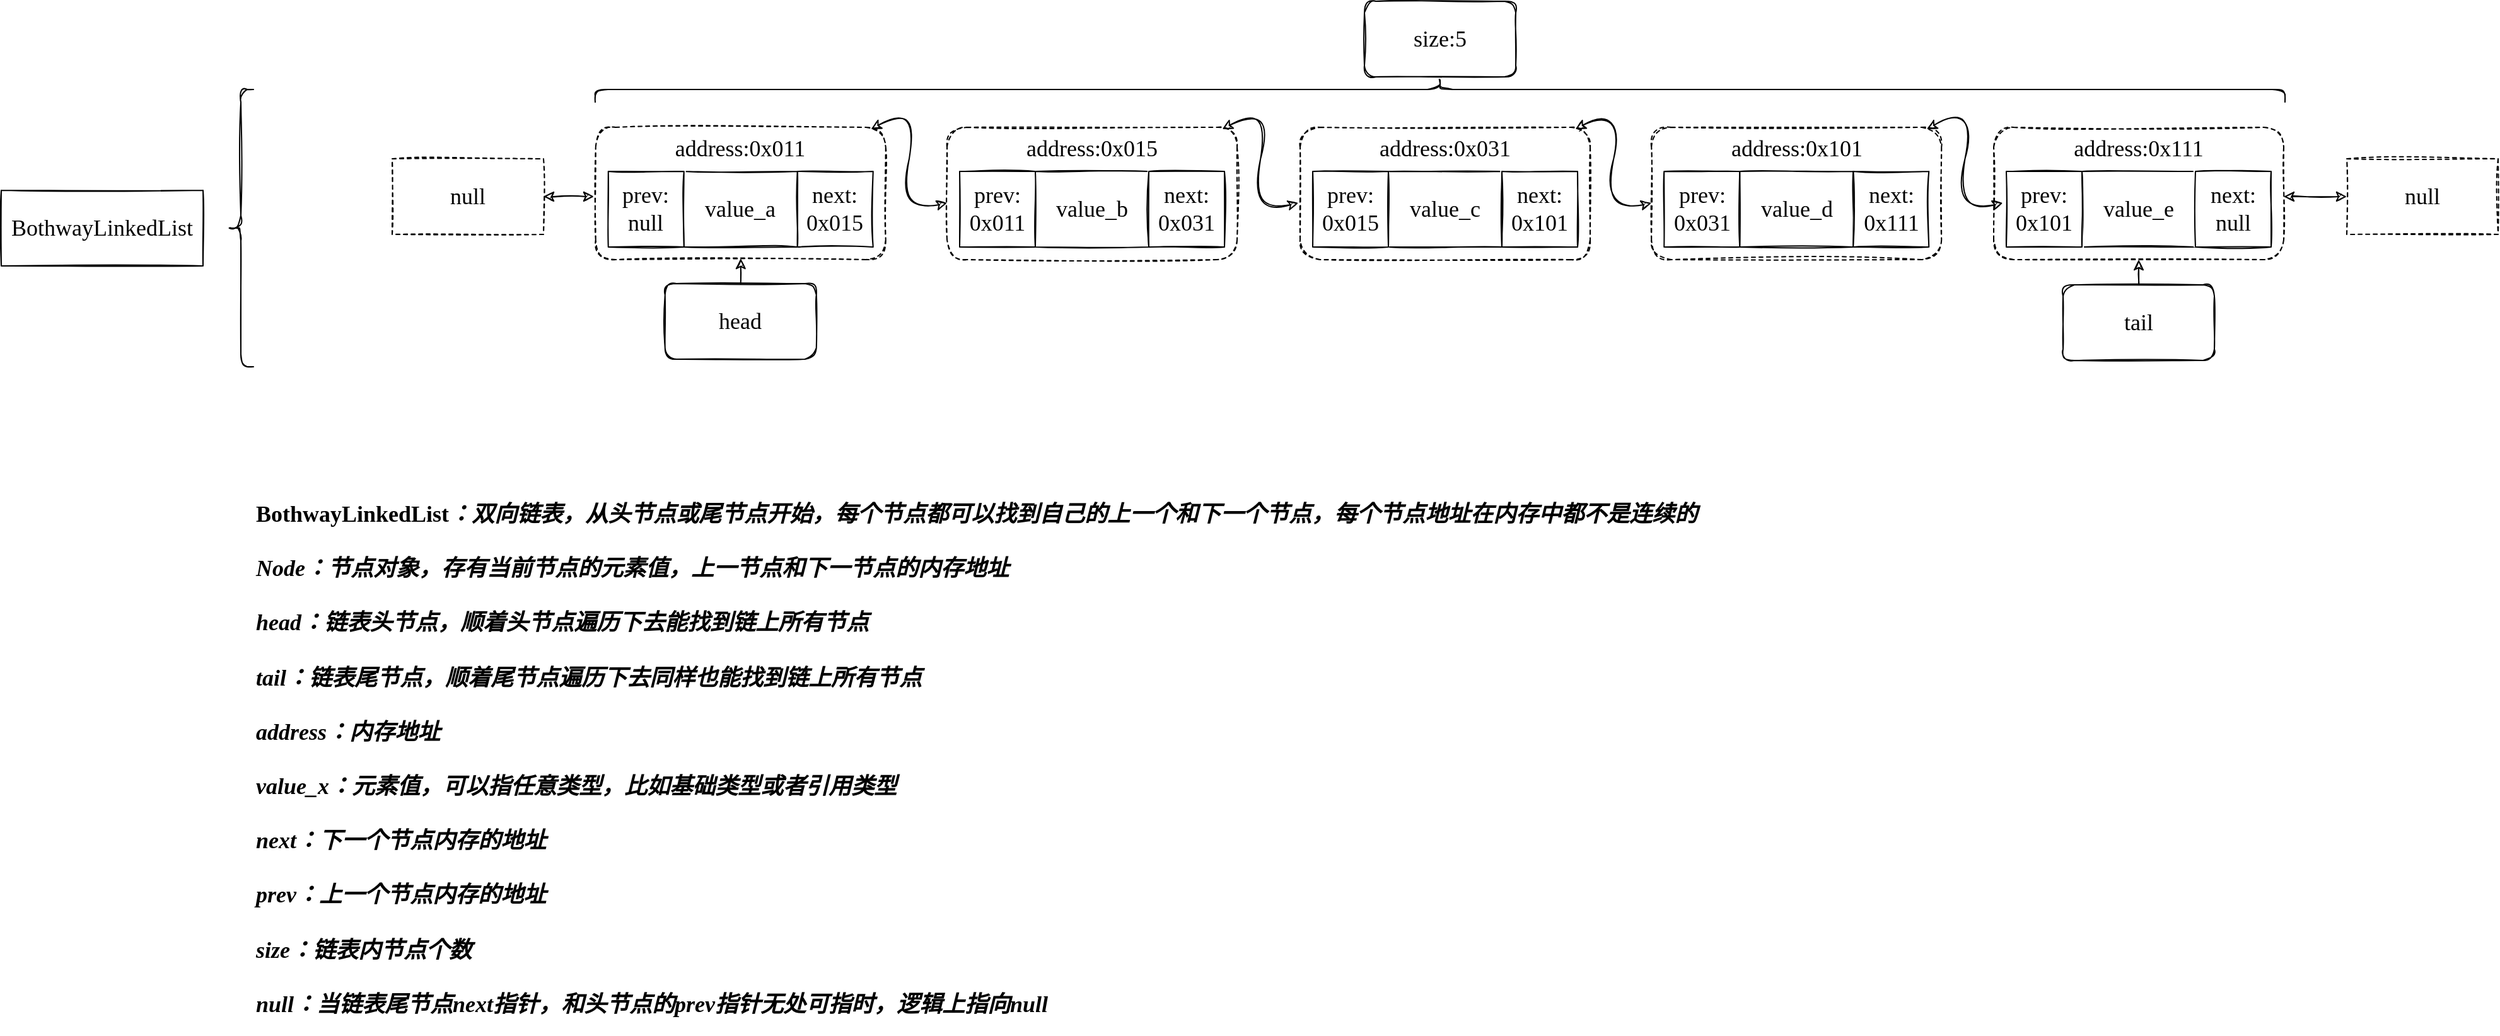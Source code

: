 <mxfile version="20.3.0" type="device"><diagram id="iPEmuyCMOE2ZGf3pav00" name="第 1 页"><mxGraphModel dx="2944" dy="951" grid="1" gridSize="10" guides="1" tooltips="1" connect="1" arrows="1" fold="1" page="1" pageScale="1" pageWidth="1169" pageHeight="827" math="0" shadow="0"><root><mxCell id="0"/><mxCell id="1" parent="0"/><mxCell id="y1LGToJQ6_Kv14wqvmh3-106" value="address:0x111" style="rounded=1;whiteSpace=wrap;html=1;dashed=1;sketch=1;fontSize=18;fillColor=none;verticalAlign=top;fontFamily=Comic Sans MS;" vertex="1" parent="1"><mxGeometry x="1570" y="230" width="230" height="105" as="geometry"/></mxCell><mxCell id="y1LGToJQ6_Kv14wqvmh3-100" value="address:0x101" style="rounded=1;whiteSpace=wrap;html=1;dashed=1;sketch=1;fontSize=18;fillColor=none;verticalAlign=top;fontFamily=Comic Sans MS;" vertex="1" parent="1"><mxGeometry x="1298.62" y="230" width="230" height="105" as="geometry"/></mxCell><mxCell id="y1LGToJQ6_Kv14wqvmh3-96" value="address:0x031" style="rounded=1;whiteSpace=wrap;html=1;dashed=1;sketch=1;fontSize=18;fillColor=none;verticalAlign=top;fontFamily=Comic Sans MS;" vertex="1" parent="1"><mxGeometry x="1020" y="230" width="230" height="105" as="geometry"/></mxCell><mxCell id="y1LGToJQ6_Kv14wqvmh3-91" value="address:0x015" style="rounded=1;whiteSpace=wrap;html=1;dashed=1;sketch=1;fontSize=18;fillColor=none;verticalAlign=top;fontFamily=Comic Sans MS;" vertex="1" parent="1"><mxGeometry x="740" y="230" width="230" height="105" as="geometry"/></mxCell><mxCell id="y1LGToJQ6_Kv14wqvmh3-74" value="address:0x011" style="rounded=1;whiteSpace=wrap;html=1;dashed=1;sketch=1;fontSize=18;fillColor=none;verticalAlign=top;fontFamily=Comic Sans MS;" vertex="1" parent="1"><mxGeometry x="461.38" y="230" width="230" height="105" as="geometry"/></mxCell><mxCell id="y1LGToJQ6_Kv14wqvmh3-19" value="null" style="rounded=0;whiteSpace=wrap;html=1;sketch=1;fontSize=18;dashed=1;fontFamily=Comic Sans MS;" vertex="1" parent="1"><mxGeometry x="1850" y="255" width="120" height="60" as="geometry"/></mxCell><mxCell id="y1LGToJQ6_Kv14wqvmh3-20" value="head" style="rounded=1;whiteSpace=wrap;html=1;sketch=1;fontSize=18;fontFamily=Comic Sans MS;" vertex="1" parent="1"><mxGeometry x="516.38" y="354" width="120" height="60" as="geometry"/></mxCell><mxCell id="y1LGToJQ6_Kv14wqvmh3-27" value="" style="endArrow=classic;html=1;rounded=0;sketch=1;fontFamily=Comic Sans MS;" edge="1" parent="1" source="y1LGToJQ6_Kv14wqvmh3-20"><mxGeometry width="50" height="50" relative="1" as="geometry"><mxPoint x="1041.38" y="464" as="sourcePoint"/><mxPoint x="576.38" y="334.0" as="targetPoint"/></mxGeometry></mxCell><mxCell id="y1LGToJQ6_Kv14wqvmh3-28" value="" style="shape=curlyBracket;whiteSpace=wrap;html=1;rounded=1;flipH=1;rotation=-90;sketch=1;" vertex="1" parent="1"><mxGeometry x="1121" y="-470" width="20" height="1340" as="geometry"/></mxCell><mxCell id="y1LGToJQ6_Kv14wqvmh3-29" value="size:5" style="rounded=1;whiteSpace=wrap;html=1;fontSize=18;fontFamily=Comic Sans MS;sketch=1;" vertex="1" parent="1"><mxGeometry x="1071" y="130" width="120" height="60" as="geometry"/></mxCell><mxCell id="y1LGToJQ6_Kv14wqvmh3-32" value="&lt;span style=&quot;font-style: normal; text-align: center;&quot;&gt;BothwayLinkedList&lt;/span&gt;：双向链表，从头节点或尾节点开始，每个节点都可以找到自己的上一个和下一个节点，每个节点地址在内存中都不是连续的&lt;br&gt;&lt;br&gt;Node：节点对象，存有当前节点的元素值，上一节点和下一节点的内存地址&lt;br&gt;&lt;br&gt;head：链表头节点，顺着头节点遍历下去能找到链上所有节点&lt;br&gt;&lt;br&gt;tail：链表尾节点，顺着尾节点遍历下去同样也能找到链上所有节点&lt;br&gt;&lt;br&gt;address：内存地址&lt;br&gt;&lt;br&gt;value_x：元素值，可以指任意类型，比如基础类型或者引用类型&lt;br&gt;&lt;br&gt;next：下一个节点内存的地址&lt;br&gt;&lt;br&gt;prev：上一个节点内存的地址&lt;br&gt;&lt;br&gt;size：链表内节点个数&lt;br&gt;&lt;br&gt;null：当链表尾节点next指针，和头节点的prev指针无处可指时，逻辑上指向null" style="rounded=0;sketch=1;fontFamily=Comic Sans MS;fontSize=18;align=left;verticalAlign=top;labelBackgroundColor=none;fontColor=default;labelBorderColor=none;html=1;whiteSpace=wrap;fontStyle=3;fillColor=none;strokeColor=none;" vertex="1" parent="1"><mxGeometry x="190" y="520" width="1160" height="430" as="geometry"/></mxCell><mxCell id="y1LGToJQ6_Kv14wqvmh3-33" value="" style="shape=curlyBracket;whiteSpace=wrap;html=1;rounded=1;sketch=1;fontFamily=Comic Sans MS;fontSize=18;" vertex="1" parent="1"><mxGeometry x="170" y="200" width="20" height="220" as="geometry"/></mxCell><mxCell id="y1LGToJQ6_Kv14wqvmh3-34" value="BothwayLinkedList" style="rounded=0;whiteSpace=wrap;html=1;sketch=1;fontFamily=Comic Sans MS;fontSize=18;" vertex="1" parent="1"><mxGeometry x="-10" y="280" width="160" height="60" as="geometry"/></mxCell><mxCell id="y1LGToJQ6_Kv14wqvmh3-72" value="value_a" style="rounded=0;whiteSpace=wrap;html=1;sketch=1;fontSize=18;fontFamily=Comic Sans MS;" vertex="1" parent="1"><mxGeometry x="531.38" y="265" width="90" height="60" as="geometry"/></mxCell><mxCell id="y1LGToJQ6_Kv14wqvmh3-73" value="next:&lt;br&gt;0x015" style="rounded=0;whiteSpace=wrap;html=1;sketch=1;fontSize=18;fontFamily=Comic Sans MS;" vertex="1" parent="1"><mxGeometry x="621.38" y="265" width="60" height="60" as="geometry"/></mxCell><mxCell id="y1LGToJQ6_Kv14wqvmh3-75" value="prev:&lt;br&gt;null" style="rounded=0;whiteSpace=wrap;html=1;sketch=1;fontSize=18;fontFamily=Comic Sans MS;" vertex="1" parent="1"><mxGeometry x="471.38" y="265" width="60" height="60" as="geometry"/></mxCell><mxCell id="y1LGToJQ6_Kv14wqvmh3-78" value="" style="endArrow=classic;startArrow=classic;html=1;curved=1;entryX=0.949;entryY=0.014;entryDx=0;entryDy=0;entryPerimeter=0;sketch=1;" edge="1" parent="1" target="y1LGToJQ6_Kv14wqvmh3-74"><mxGeometry width="50" height="50" relative="1" as="geometry"><mxPoint x="740" y="290" as="sourcePoint"/><mxPoint x="700" y="280" as="targetPoint"/><Array as="points"><mxPoint x="700" y="300"/><mxPoint x="720" y="210"/></Array></mxGeometry></mxCell><mxCell id="y1LGToJQ6_Kv14wqvmh3-89" value="value_b" style="rounded=0;whiteSpace=wrap;html=1;sketch=1;fontSize=18;fontFamily=Comic Sans MS;" vertex="1" parent="1"><mxGeometry x="810" y="265" width="90" height="60" as="geometry"/></mxCell><mxCell id="y1LGToJQ6_Kv14wqvmh3-90" value="next:&lt;br&gt;0x031" style="rounded=0;whiteSpace=wrap;html=1;sketch=1;fontSize=18;fontFamily=Comic Sans MS;" vertex="1" parent="1"><mxGeometry x="900" y="265" width="60" height="60" as="geometry"/></mxCell><mxCell id="y1LGToJQ6_Kv14wqvmh3-92" value="prev:&lt;br&gt;0x011" style="rounded=0;whiteSpace=wrap;html=1;sketch=1;fontSize=18;fontFamily=Comic Sans MS;" vertex="1" parent="1"><mxGeometry x="750" y="265" width="60" height="60" as="geometry"/></mxCell><mxCell id="y1LGToJQ6_Kv14wqvmh3-93" value="" style="endArrow=classic;startArrow=classic;html=1;curved=1;entryX=0.949;entryY=0.014;entryDx=0;entryDy=0;entryPerimeter=0;sketch=1;" edge="1" target="y1LGToJQ6_Kv14wqvmh3-91" parent="1"><mxGeometry width="50" height="50" relative="1" as="geometry"><mxPoint x="1018.62" y="290" as="sourcePoint"/><mxPoint x="978.62" y="280" as="targetPoint"/><Array as="points"><mxPoint x="978.62" y="300"/><mxPoint x="998.62" y="210"/></Array></mxGeometry></mxCell><mxCell id="y1LGToJQ6_Kv14wqvmh3-94" value="value_c" style="rounded=0;whiteSpace=wrap;html=1;sketch=1;fontSize=18;fontFamily=Comic Sans MS;" vertex="1" parent="1"><mxGeometry x="1090" y="265" width="90" height="60" as="geometry"/></mxCell><mxCell id="y1LGToJQ6_Kv14wqvmh3-95" value="next:&lt;br&gt;0x101" style="rounded=0;whiteSpace=wrap;html=1;sketch=1;fontSize=18;fontFamily=Comic Sans MS;" vertex="1" parent="1"><mxGeometry x="1180" y="265" width="60" height="60" as="geometry"/></mxCell><mxCell id="y1LGToJQ6_Kv14wqvmh3-97" value="prev:&lt;br&gt;0x015" style="rounded=0;whiteSpace=wrap;html=1;sketch=1;fontSize=18;fontFamily=Comic Sans MS;" vertex="1" parent="1"><mxGeometry x="1030" y="265" width="60" height="60" as="geometry"/></mxCell><mxCell id="y1LGToJQ6_Kv14wqvmh3-98" value="value_d" style="rounded=0;whiteSpace=wrap;html=1;sketch=1;fontSize=18;fontFamily=Comic Sans MS;" vertex="1" parent="1"><mxGeometry x="1368.62" y="265" width="90" height="60" as="geometry"/></mxCell><mxCell id="y1LGToJQ6_Kv14wqvmh3-99" value="next:&lt;br&gt;0x111" style="rounded=0;whiteSpace=wrap;html=1;sketch=1;fontSize=18;fontFamily=Comic Sans MS;" vertex="1" parent="1"><mxGeometry x="1458.62" y="265" width="60" height="60" as="geometry"/></mxCell><mxCell id="y1LGToJQ6_Kv14wqvmh3-101" value="prev:&lt;br&gt;0x031" style="rounded=0;whiteSpace=wrap;html=1;sketch=1;fontSize=18;fontFamily=Comic Sans MS;" vertex="1" parent="1"><mxGeometry x="1308.62" y="265" width="60" height="60" as="geometry"/></mxCell><mxCell id="y1LGToJQ6_Kv14wqvmh3-102" value="" style="endArrow=classic;startArrow=classic;html=1;curved=1;entryX=0.949;entryY=0.014;entryDx=0;entryDy=0;entryPerimeter=0;sketch=1;" edge="1" target="y1LGToJQ6_Kv14wqvmh3-96" parent="1"><mxGeometry width="50" height="50" relative="1" as="geometry"><mxPoint x="1298.62" y="290" as="sourcePoint"/><mxPoint x="1258.62" y="280" as="targetPoint"/><Array as="points"><mxPoint x="1258.62" y="300"/><mxPoint x="1278.62" y="210"/></Array></mxGeometry></mxCell><mxCell id="y1LGToJQ6_Kv14wqvmh3-103" value="" style="endArrow=classic;startArrow=classic;html=1;curved=1;entryX=0.949;entryY=0.014;entryDx=0;entryDy=0;entryPerimeter=0;sketch=1;" edge="1" target="y1LGToJQ6_Kv14wqvmh3-100" parent="1"><mxGeometry width="50" height="50" relative="1" as="geometry"><mxPoint x="1577.24" y="290" as="sourcePoint"/><mxPoint x="1537.24" y="280" as="targetPoint"/><Array as="points"><mxPoint x="1537.24" y="300"/><mxPoint x="1557.24" y="210"/></Array></mxGeometry></mxCell><mxCell id="y1LGToJQ6_Kv14wqvmh3-104" value="value_e" style="rounded=0;whiteSpace=wrap;html=1;sketch=1;fontSize=18;fontFamily=Comic Sans MS;" vertex="1" parent="1"><mxGeometry x="1640" y="265" width="90" height="60" as="geometry"/></mxCell><mxCell id="y1LGToJQ6_Kv14wqvmh3-105" value="next:&lt;br&gt;null" style="rounded=0;whiteSpace=wrap;html=1;sketch=1;fontSize=18;fontFamily=Comic Sans MS;" vertex="1" parent="1"><mxGeometry x="1730" y="265" width="60" height="60" as="geometry"/></mxCell><mxCell id="y1LGToJQ6_Kv14wqvmh3-107" value="prev:&lt;br&gt;0x101" style="rounded=0;whiteSpace=wrap;html=1;sketch=1;fontSize=18;fontFamily=Comic Sans MS;" vertex="1" parent="1"><mxGeometry x="1580" y="265" width="60" height="60" as="geometry"/></mxCell><mxCell id="y1LGToJQ6_Kv14wqvmh3-109" value="null" style="rounded=0;whiteSpace=wrap;html=1;sketch=1;fontSize=18;dashed=1;fontFamily=Comic Sans MS;" vertex="1" parent="1"><mxGeometry x="300" y="255" width="120" height="60" as="geometry"/></mxCell><mxCell id="y1LGToJQ6_Kv14wqvmh3-111" value="" style="endArrow=classic;startArrow=classic;html=1;curved=1;exitX=1;exitY=0.5;exitDx=0;exitDy=0;sketch=1;" edge="1" parent="1" source="y1LGToJQ6_Kv14wqvmh3-109"><mxGeometry width="50" height="50" relative="1" as="geometry"><mxPoint x="160" y="360" as="sourcePoint"/><mxPoint x="460" y="285" as="targetPoint"/></mxGeometry></mxCell><mxCell id="y1LGToJQ6_Kv14wqvmh3-112" value="" style="endArrow=classic;html=1;rounded=0;sketch=1;fontFamily=Comic Sans MS;" edge="1" source="y1LGToJQ6_Kv14wqvmh3-113" parent="1"><mxGeometry width="50" height="50" relative="1" as="geometry"><mxPoint x="2150" y="465" as="sourcePoint"/><mxPoint x="1685" y="335.0" as="targetPoint"/></mxGeometry></mxCell><mxCell id="y1LGToJQ6_Kv14wqvmh3-113" value="tail" style="rounded=1;whiteSpace=wrap;html=1;sketch=1;fontSize=18;fontFamily=Comic Sans MS;" vertex="1" parent="1"><mxGeometry x="1625" y="355" width="120" height="60" as="geometry"/></mxCell><mxCell id="y1LGToJQ6_Kv14wqvmh3-115" value="" style="endArrow=classic;startArrow=classic;html=1;sketch=1;curved=1;entryX=0;entryY=0.5;entryDx=0;entryDy=0;" edge="1" parent="1" target="y1LGToJQ6_Kv14wqvmh3-19"><mxGeometry width="50" height="50" relative="1" as="geometry"><mxPoint x="1800" y="285" as="sourcePoint"/><mxPoint x="1110" y="240" as="targetPoint"/></mxGeometry></mxCell></root></mxGraphModel></diagram></mxfile>